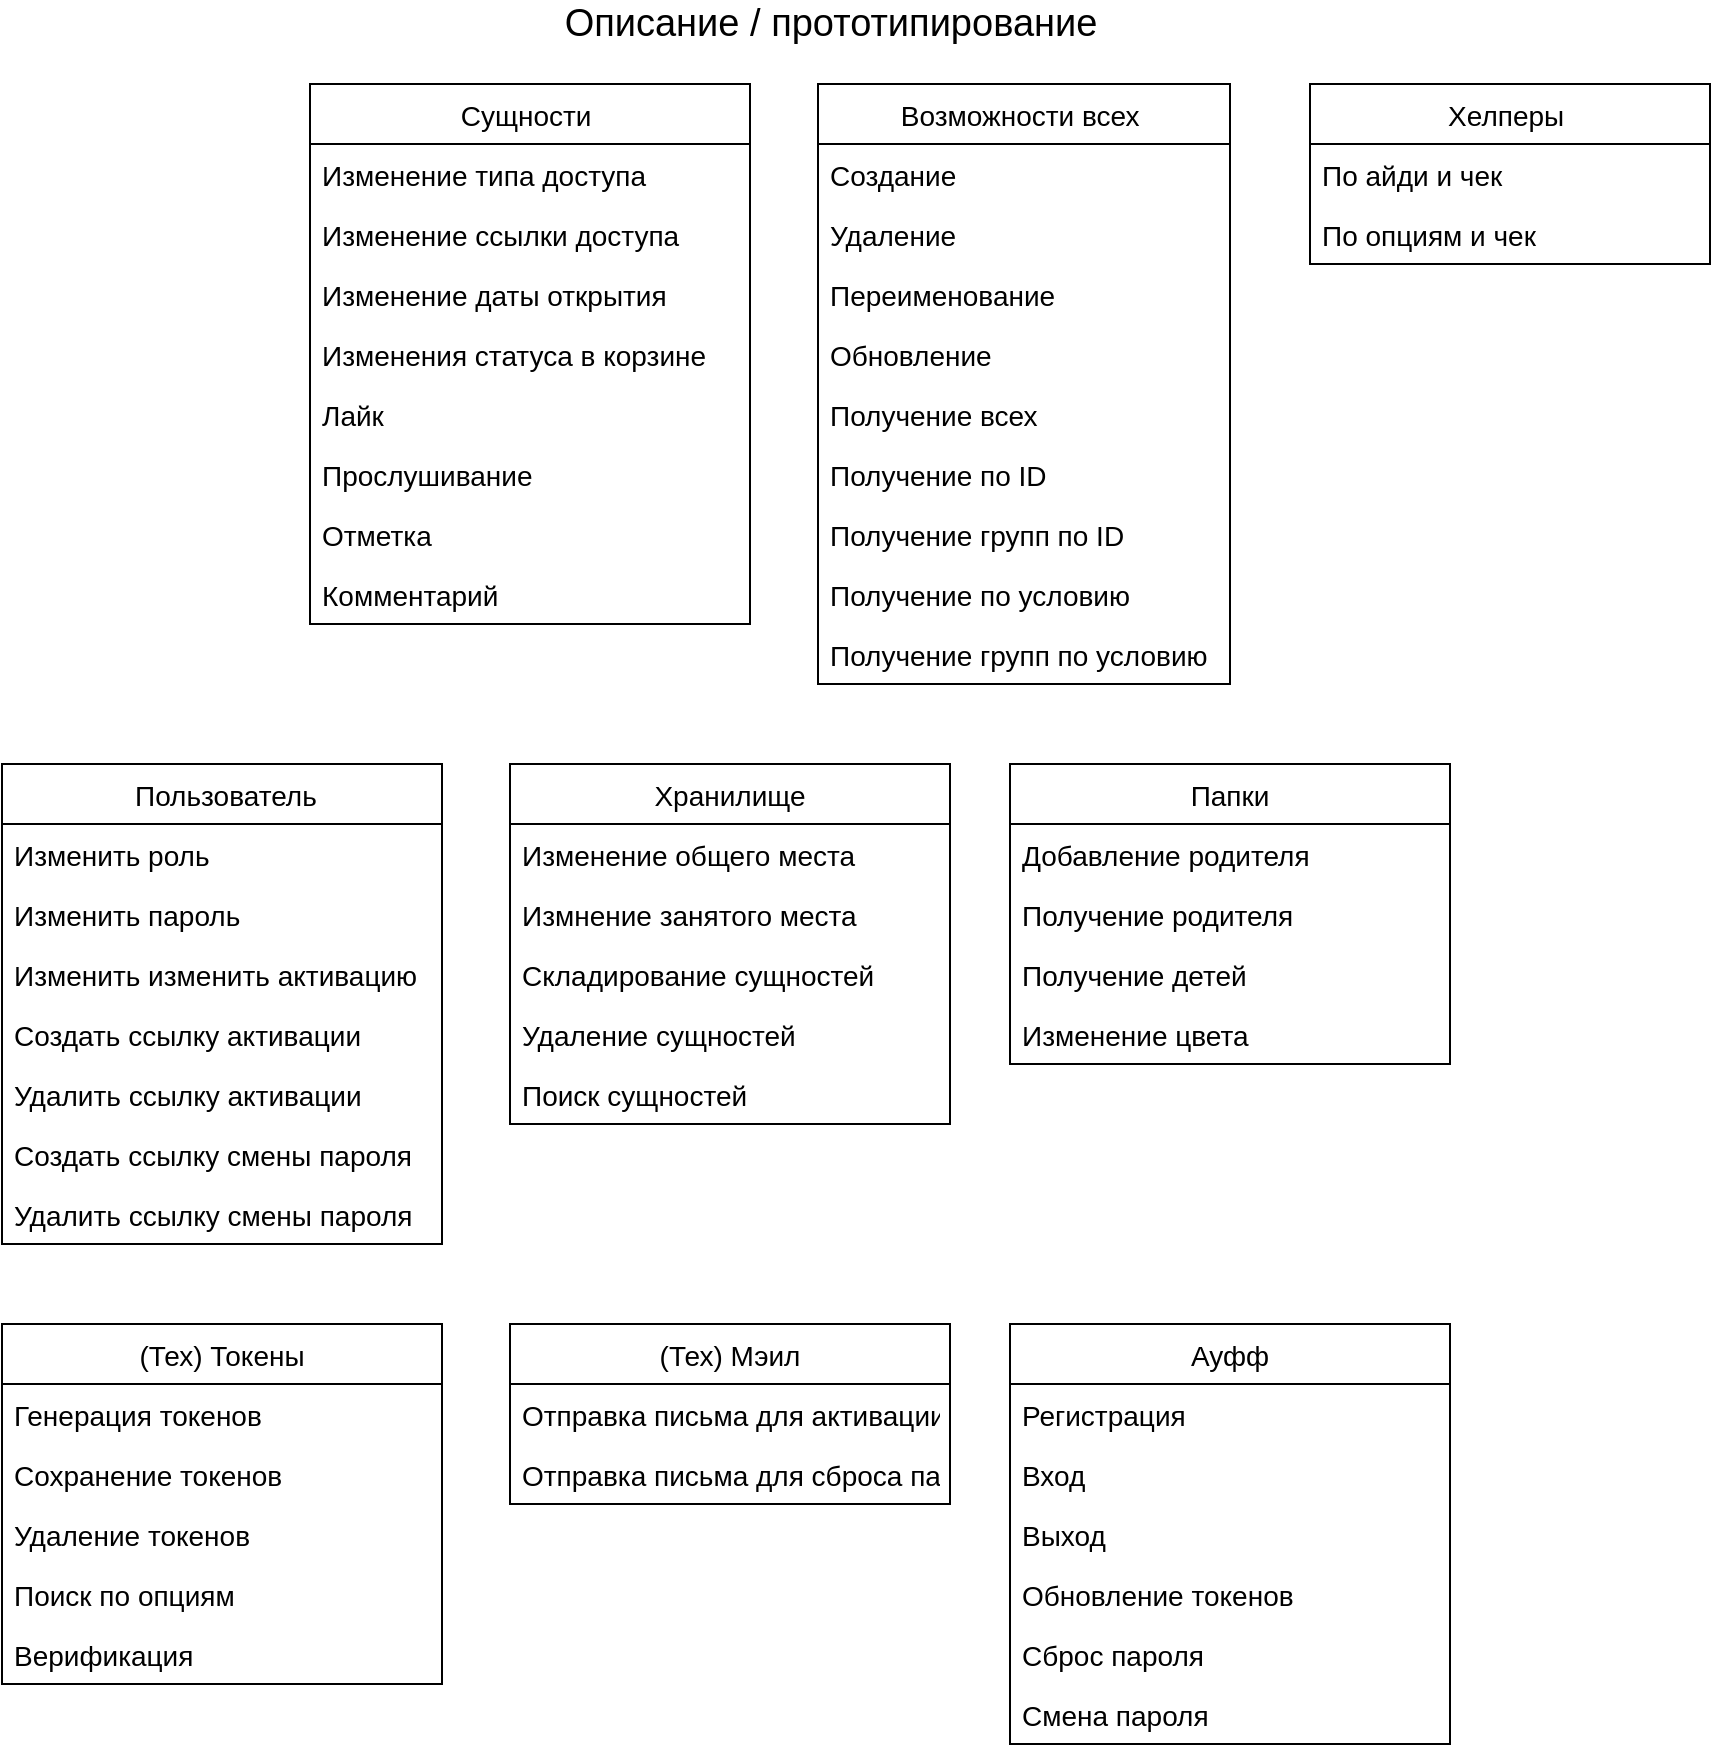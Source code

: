 <mxfile>
    <diagram id="QstOeuKcosQrX5n12OCk" name="Описание сущностей">
        <mxGraphModel dx="2615" dy="1713" grid="1" gridSize="10" guides="1" tooltips="1" connect="1" arrows="1" fold="1" page="1" pageScale="1" pageWidth="827" pageHeight="1169" math="0" shadow="0">
            <root>
                <mxCell id="0"/>
                <mxCell id="1" parent="0"/>
                <mxCell id="5" value="Возможности всех " style="swimlane;fontStyle=0;childLayout=stackLayout;horizontal=1;startSize=30;horizontalStack=0;resizeParent=1;resizeParentMax=0;resizeLast=0;collapsible=1;marginBottom=0;fontSize=14;" parent="1" vertex="1">
                    <mxGeometry x="-1246" y="-1080" width="206" height="300" as="geometry"/>
                </mxCell>
                <mxCell id="6" value="Создание" style="text;strokeColor=none;fillColor=none;align=left;verticalAlign=middle;spacingLeft=4;spacingRight=4;overflow=hidden;points=[[0,0.5],[1,0.5]];portConstraint=eastwest;rotatable=0;fontSize=14;" parent="5" vertex="1">
                    <mxGeometry y="30" width="206" height="30" as="geometry"/>
                </mxCell>
                <mxCell id="7" value="Удаление" style="text;strokeColor=none;fillColor=none;align=left;verticalAlign=middle;spacingLeft=4;spacingRight=4;overflow=hidden;points=[[0,0.5],[1,0.5]];portConstraint=eastwest;rotatable=0;fontSize=14;" parent="5" vertex="1">
                    <mxGeometry y="60" width="206" height="30" as="geometry"/>
                </mxCell>
                <mxCell id="23" value="Переименование" style="text;strokeColor=none;fillColor=none;align=left;verticalAlign=middle;spacingLeft=4;spacingRight=4;overflow=hidden;points=[[0,0.5],[1,0.5]];portConstraint=eastwest;rotatable=0;fontSize=14;" parent="5" vertex="1">
                    <mxGeometry y="90" width="206" height="30" as="geometry"/>
                </mxCell>
                <mxCell id="8" value="Обновление" style="text;strokeColor=none;fillColor=none;align=left;verticalAlign=middle;spacingLeft=4;spacingRight=4;overflow=hidden;points=[[0,0.5],[1,0.5]];portConstraint=eastwest;rotatable=0;fontSize=14;" parent="5" vertex="1">
                    <mxGeometry y="120" width="206" height="30" as="geometry"/>
                </mxCell>
                <mxCell id="9" value="Получение всех" style="text;strokeColor=none;fillColor=none;align=left;verticalAlign=middle;spacingLeft=4;spacingRight=4;overflow=hidden;points=[[0,0.5],[1,0.5]];portConstraint=eastwest;rotatable=0;fontSize=14;" parent="5" vertex="1">
                    <mxGeometry y="150" width="206" height="30" as="geometry"/>
                </mxCell>
                <mxCell id="10" value="Получение по ID" style="text;strokeColor=none;fillColor=none;align=left;verticalAlign=middle;spacingLeft=4;spacingRight=4;overflow=hidden;points=[[0,0.5],[1,0.5]];portConstraint=eastwest;rotatable=0;fontSize=14;" parent="5" vertex="1">
                    <mxGeometry y="180" width="206" height="30" as="geometry"/>
                </mxCell>
                <mxCell id="11" value="Получение групп по ID" style="text;strokeColor=none;fillColor=none;align=left;verticalAlign=middle;spacingLeft=4;spacingRight=4;overflow=hidden;points=[[0,0.5],[1,0.5]];portConstraint=eastwest;rotatable=0;fontSize=14;" parent="5" vertex="1">
                    <mxGeometry y="210" width="206" height="30" as="geometry"/>
                </mxCell>
                <mxCell id="12" value="Получение по условию" style="text;strokeColor=none;fillColor=none;align=left;verticalAlign=middle;spacingLeft=4;spacingRight=4;overflow=hidden;points=[[0,0.5],[1,0.5]];portConstraint=eastwest;rotatable=0;fontSize=14;" parent="5" vertex="1">
                    <mxGeometry y="240" width="206" height="30" as="geometry"/>
                </mxCell>
                <mxCell id="13" value="Получение групп по условию" style="text;strokeColor=none;fillColor=none;align=left;verticalAlign=middle;spacingLeft=4;spacingRight=4;overflow=hidden;points=[[0,0.5],[1,0.5]];portConstraint=eastwest;rotatable=0;fontSize=14;" parent="5" vertex="1">
                    <mxGeometry y="270" width="206" height="30" as="geometry"/>
                </mxCell>
                <mxCell id="14" value="Сущности " style="swimlane;fontStyle=0;childLayout=stackLayout;horizontal=1;startSize=30;horizontalStack=0;resizeParent=1;resizeParentMax=0;resizeLast=0;collapsible=1;marginBottom=0;fontSize=14;" parent="1" vertex="1">
                    <mxGeometry x="-1500" y="-1080" width="220" height="270" as="geometry"/>
                </mxCell>
                <mxCell id="15" value="Изменение типа доступа" style="text;strokeColor=none;fillColor=none;align=left;verticalAlign=middle;spacingLeft=4;spacingRight=4;overflow=hidden;points=[[0,0.5],[1,0.5]];portConstraint=eastwest;rotatable=0;fontSize=14;" parent="14" vertex="1">
                    <mxGeometry y="30" width="220" height="30" as="geometry"/>
                </mxCell>
                <mxCell id="16" value="Изменение ссылки доступа" style="text;strokeColor=none;fillColor=none;align=left;verticalAlign=middle;spacingLeft=4;spacingRight=4;overflow=hidden;points=[[0,0.5],[1,0.5]];portConstraint=eastwest;rotatable=0;fontSize=14;" parent="14" vertex="1">
                    <mxGeometry y="60" width="220" height="30" as="geometry"/>
                </mxCell>
                <mxCell id="18" value="Изменение даты открытия" style="text;strokeColor=none;fillColor=none;align=left;verticalAlign=middle;spacingLeft=4;spacingRight=4;overflow=hidden;points=[[0,0.5],[1,0.5]];portConstraint=eastwest;rotatable=0;fontSize=14;" parent="14" vertex="1">
                    <mxGeometry y="90" width="220" height="30" as="geometry"/>
                </mxCell>
                <mxCell id="19" value="Изменения статуса в корзине" style="text;strokeColor=none;fillColor=none;align=left;verticalAlign=middle;spacingLeft=4;spacingRight=4;overflow=hidden;points=[[0,0.5],[1,0.5]];portConstraint=eastwest;rotatable=0;fontSize=14;" parent="14" vertex="1">
                    <mxGeometry y="120" width="220" height="30" as="geometry"/>
                </mxCell>
                <mxCell id="20" value="Лайк" style="text;strokeColor=none;fillColor=none;align=left;verticalAlign=middle;spacingLeft=4;spacingRight=4;overflow=hidden;points=[[0,0.5],[1,0.5]];portConstraint=eastwest;rotatable=0;fontSize=14;" parent="14" vertex="1">
                    <mxGeometry y="150" width="220" height="30" as="geometry"/>
                </mxCell>
                <mxCell id="24" value="Прослушивание" style="text;strokeColor=none;fillColor=none;align=left;verticalAlign=middle;spacingLeft=4;spacingRight=4;overflow=hidden;points=[[0,0.5],[1,0.5]];portConstraint=eastwest;rotatable=0;fontSize=14;" parent="14" vertex="1">
                    <mxGeometry y="180" width="220" height="30" as="geometry"/>
                </mxCell>
                <mxCell id="39" value="Отметка" style="text;strokeColor=none;fillColor=none;align=left;verticalAlign=middle;spacingLeft=4;spacingRight=4;overflow=hidden;points=[[0,0.5],[1,0.5]];portConstraint=eastwest;rotatable=0;fontSize=14;" parent="14" vertex="1">
                    <mxGeometry y="210" width="220" height="30" as="geometry"/>
                </mxCell>
                <mxCell id="40" value="Комментарий" style="text;strokeColor=none;fillColor=none;align=left;verticalAlign=middle;spacingLeft=4;spacingRight=4;overflow=hidden;points=[[0,0.5],[1,0.5]];portConstraint=eastwest;rotatable=0;fontSize=14;" parent="14" vertex="1">
                    <mxGeometry y="240" width="220" height="30" as="geometry"/>
                </mxCell>
                <mxCell id="25" value="Папки" style="swimlane;fontStyle=0;childLayout=stackLayout;horizontal=1;startSize=30;horizontalStack=0;resizeParent=1;resizeParentMax=0;resizeLast=0;collapsible=1;marginBottom=0;fontSize=14;" parent="1" vertex="1">
                    <mxGeometry x="-1150" y="-740" width="220" height="150" as="geometry"/>
                </mxCell>
                <mxCell id="30" value="Добавление родителя" style="text;strokeColor=none;fillColor=none;align=left;verticalAlign=middle;spacingLeft=4;spacingRight=4;overflow=hidden;points=[[0,0.5],[1,0.5]];portConstraint=eastwest;rotatable=0;fontSize=14;" parent="25" vertex="1">
                    <mxGeometry y="30" width="220" height="30" as="geometry"/>
                </mxCell>
                <mxCell id="31" value="Получение родителя" style="text;strokeColor=none;fillColor=none;align=left;verticalAlign=middle;spacingLeft=4;spacingRight=4;overflow=hidden;points=[[0,0.5],[1,0.5]];portConstraint=eastwest;rotatable=0;fontSize=14;" parent="25" vertex="1">
                    <mxGeometry y="60" width="220" height="30" as="geometry"/>
                </mxCell>
                <mxCell id="32" value="Получение детей" style="text;strokeColor=none;fillColor=none;align=left;verticalAlign=middle;spacingLeft=4;spacingRight=4;overflow=hidden;points=[[0,0.5],[1,0.5]];portConstraint=eastwest;rotatable=0;fontSize=14;" parent="25" vertex="1">
                    <mxGeometry y="90" width="220" height="30" as="geometry"/>
                </mxCell>
                <mxCell id="41" value="Изменение цвета" style="text;strokeColor=none;fillColor=none;align=left;verticalAlign=middle;spacingLeft=4;spacingRight=4;overflow=hidden;points=[[0,0.5],[1,0.5]];portConstraint=eastwest;rotatable=0;fontSize=14;" parent="25" vertex="1">
                    <mxGeometry y="120" width="220" height="30" as="geometry"/>
                </mxCell>
                <mxCell id="33" value="Хранилище" style="swimlane;fontStyle=0;childLayout=stackLayout;horizontal=1;startSize=30;horizontalStack=0;resizeParent=1;resizeParentMax=0;resizeLast=0;collapsible=1;marginBottom=0;fontSize=14;" parent="1" vertex="1">
                    <mxGeometry x="-1400" y="-740" width="220" height="180" as="geometry"/>
                </mxCell>
                <mxCell id="34" value="Изменение общего места" style="text;strokeColor=none;fillColor=none;align=left;verticalAlign=middle;spacingLeft=4;spacingRight=4;overflow=hidden;points=[[0,0.5],[1,0.5]];portConstraint=eastwest;rotatable=0;fontSize=14;" parent="33" vertex="1">
                    <mxGeometry y="30" width="220" height="30" as="geometry"/>
                </mxCell>
                <mxCell id="35" value="Измнение занятого места" style="text;strokeColor=none;fillColor=none;align=left;verticalAlign=middle;spacingLeft=4;spacingRight=4;overflow=hidden;points=[[0,0.5],[1,0.5]];portConstraint=eastwest;rotatable=0;fontSize=14;" parent="33" vertex="1">
                    <mxGeometry y="60" width="220" height="30" as="geometry"/>
                </mxCell>
                <mxCell id="36" value="Складирование сущностей" style="text;strokeColor=none;fillColor=none;align=left;verticalAlign=middle;spacingLeft=4;spacingRight=4;overflow=hidden;points=[[0,0.5],[1,0.5]];portConstraint=eastwest;rotatable=0;fontSize=14;" parent="33" vertex="1">
                    <mxGeometry y="90" width="220" height="30" as="geometry"/>
                </mxCell>
                <mxCell id="37" value="Удаление сущностей" style="text;strokeColor=none;fillColor=none;align=left;verticalAlign=middle;spacingLeft=4;spacingRight=4;overflow=hidden;points=[[0,0.5],[1,0.5]];portConstraint=eastwest;rotatable=0;fontSize=14;" parent="33" vertex="1">
                    <mxGeometry y="120" width="220" height="30" as="geometry"/>
                </mxCell>
                <mxCell id="38" value="Поиск сущностей" style="text;strokeColor=none;fillColor=none;align=left;verticalAlign=middle;spacingLeft=4;spacingRight=4;overflow=hidden;points=[[0,0.5],[1,0.5]];portConstraint=eastwest;rotatable=0;fontSize=14;" parent="33" vertex="1">
                    <mxGeometry y="150" width="220" height="30" as="geometry"/>
                </mxCell>
                <mxCell id="42" value=" Пользователь" style="swimlane;fontStyle=0;childLayout=stackLayout;horizontal=1;startSize=30;horizontalStack=0;resizeParent=1;resizeParentMax=0;resizeLast=0;collapsible=1;marginBottom=0;fontSize=14;" parent="1" vertex="1">
                    <mxGeometry x="-1654" y="-740" width="220" height="240" as="geometry"/>
                </mxCell>
                <mxCell id="47" value="Изменить роль" style="text;strokeColor=none;fillColor=none;align=left;verticalAlign=middle;spacingLeft=4;spacingRight=4;overflow=hidden;points=[[0,0.5],[1,0.5]];portConstraint=eastwest;rotatable=0;fontSize=14;" parent="42" vertex="1">
                    <mxGeometry y="30" width="220" height="30" as="geometry"/>
                </mxCell>
                <mxCell id="48" value="Изменить пароль" style="text;strokeColor=none;fillColor=none;align=left;verticalAlign=middle;spacingLeft=4;spacingRight=4;overflow=hidden;points=[[0,0.5],[1,0.5]];portConstraint=eastwest;rotatable=0;fontSize=14;" parent="42" vertex="1">
                    <mxGeometry y="60" width="220" height="30" as="geometry"/>
                </mxCell>
                <mxCell id="49" value="Изменить изменить активацию" style="text;strokeColor=none;fillColor=none;align=left;verticalAlign=middle;spacingLeft=4;spacingRight=4;overflow=hidden;points=[[0,0.5],[1,0.5]];portConstraint=eastwest;rotatable=0;fontSize=14;" parent="42" vertex="1">
                    <mxGeometry y="90" width="220" height="30" as="geometry"/>
                </mxCell>
                <mxCell id="50" value="Создать ссылку активации" style="text;strokeColor=none;fillColor=none;align=left;verticalAlign=middle;spacingLeft=4;spacingRight=4;overflow=hidden;points=[[0,0.5],[1,0.5]];portConstraint=eastwest;rotatable=0;fontSize=14;" parent="42" vertex="1">
                    <mxGeometry y="120" width="220" height="30" as="geometry"/>
                </mxCell>
                <mxCell id="51" value="Удалить ссылку активации" style="text;strokeColor=none;fillColor=none;align=left;verticalAlign=middle;spacingLeft=4;spacingRight=4;overflow=hidden;points=[[0,0.5],[1,0.5]];portConstraint=eastwest;rotatable=0;fontSize=14;" parent="42" vertex="1">
                    <mxGeometry y="150" width="220" height="30" as="geometry"/>
                </mxCell>
                <mxCell id="52" value="Создать ссылку смены пароля" style="text;strokeColor=none;fillColor=none;align=left;verticalAlign=middle;spacingLeft=4;spacingRight=4;overflow=hidden;points=[[0,0.5],[1,0.5]];portConstraint=eastwest;rotatable=0;fontSize=14;" parent="42" vertex="1">
                    <mxGeometry y="180" width="220" height="30" as="geometry"/>
                </mxCell>
                <mxCell id="53" value="Удалить ссылку смены пароля" style="text;strokeColor=none;fillColor=none;align=left;verticalAlign=middle;spacingLeft=4;spacingRight=4;overflow=hidden;points=[[0,0.5],[1,0.5]];portConstraint=eastwest;rotatable=0;fontSize=14;" parent="42" vertex="1">
                    <mxGeometry y="210" width="220" height="30" as="geometry"/>
                </mxCell>
                <mxCell id="54" value="&lt;font style=&quot;font-size: 19px&quot;&gt;Описание / прототипирование&lt;/font&gt;" style="text;html=1;align=center;verticalAlign=middle;resizable=0;points=[];autosize=1;strokeColor=none;fillColor=none;fontSize=14;" parent="1" vertex="1">
                    <mxGeometry x="-1385" y="-1120" width="290" height="20" as="geometry"/>
                </mxCell>
                <mxCell id="55" value="(Тех) Токены" style="swimlane;fontStyle=0;childLayout=stackLayout;horizontal=1;startSize=30;horizontalStack=0;resizeParent=1;resizeParentMax=0;resizeLast=0;collapsible=1;marginBottom=0;fontSize=14;" parent="1" vertex="1">
                    <mxGeometry x="-1654" y="-460" width="220" height="180" as="geometry"/>
                </mxCell>
                <mxCell id="56" value="Генерация токенов" style="text;strokeColor=none;fillColor=none;align=left;verticalAlign=middle;spacingLeft=4;spacingRight=4;overflow=hidden;points=[[0,0.5],[1,0.5]];portConstraint=eastwest;rotatable=0;fontSize=14;" parent="55" vertex="1">
                    <mxGeometry y="30" width="220" height="30" as="geometry"/>
                </mxCell>
                <mxCell id="57" value="Сохранение токенов" style="text;strokeColor=none;fillColor=none;align=left;verticalAlign=middle;spacingLeft=4;spacingRight=4;overflow=hidden;points=[[0,0.5],[1,0.5]];portConstraint=eastwest;rotatable=0;fontSize=14;" parent="55" vertex="1">
                    <mxGeometry y="60" width="220" height="30" as="geometry"/>
                </mxCell>
                <mxCell id="58" value="Удаление токенов" style="text;strokeColor=none;fillColor=none;align=left;verticalAlign=middle;spacingLeft=4;spacingRight=4;overflow=hidden;points=[[0,0.5],[1,0.5]];portConstraint=eastwest;rotatable=0;fontSize=14;" parent="55" vertex="1">
                    <mxGeometry y="90" width="220" height="30" as="geometry"/>
                </mxCell>
                <mxCell id="59" value="Поиск по опциям" style="text;strokeColor=none;fillColor=none;align=left;verticalAlign=middle;spacingLeft=4;spacingRight=4;overflow=hidden;points=[[0,0.5],[1,0.5]];portConstraint=eastwest;rotatable=0;fontSize=14;" parent="55" vertex="1">
                    <mxGeometry y="120" width="220" height="30" as="geometry"/>
                </mxCell>
                <mxCell id="60" value="Верификация" style="text;strokeColor=none;fillColor=none;align=left;verticalAlign=middle;spacingLeft=4;spacingRight=4;overflow=hidden;points=[[0,0.5],[1,0.5]];portConstraint=eastwest;rotatable=0;fontSize=14;" parent="55" vertex="1">
                    <mxGeometry y="150" width="220" height="30" as="geometry"/>
                </mxCell>
                <mxCell id="63" value="(Тех) Мэил" style="swimlane;fontStyle=0;childLayout=stackLayout;horizontal=1;startSize=30;horizontalStack=0;resizeParent=1;resizeParentMax=0;resizeLast=0;collapsible=1;marginBottom=0;fontSize=14;" parent="1" vertex="1">
                    <mxGeometry x="-1400" y="-460" width="220" height="90" as="geometry"/>
                </mxCell>
                <mxCell id="69" value="Отправка письма для активации" style="text;strokeColor=none;fillColor=none;align=left;verticalAlign=middle;spacingLeft=4;spacingRight=4;overflow=hidden;points=[[0,0.5],[1,0.5]];portConstraint=eastwest;rotatable=0;fontSize=14;" parent="63" vertex="1">
                    <mxGeometry y="30" width="220" height="30" as="geometry"/>
                </mxCell>
                <mxCell id="70" value="Отправка письма для сброса пароля" style="text;strokeColor=none;fillColor=none;align=left;verticalAlign=middle;spacingLeft=4;spacingRight=4;overflow=hidden;points=[[0,0.5],[1,0.5]];portConstraint=eastwest;rotatable=0;fontSize=14;" parent="63" vertex="1">
                    <mxGeometry y="60" width="220" height="30" as="geometry"/>
                </mxCell>
                <mxCell id="m5dhyTMcrNfkcHIjefTn-70" value="Ауфф" style="swimlane;fontStyle=0;childLayout=stackLayout;horizontal=1;startSize=30;horizontalStack=0;resizeParent=1;resizeParentMax=0;resizeLast=0;collapsible=1;marginBottom=0;fontSize=14;" parent="1" vertex="1">
                    <mxGeometry x="-1150" y="-460" width="220" height="210" as="geometry"/>
                </mxCell>
                <mxCell id="m5dhyTMcrNfkcHIjefTn-71" value="Регистрация" style="text;strokeColor=none;fillColor=none;align=left;verticalAlign=middle;spacingLeft=4;spacingRight=4;overflow=hidden;points=[[0,0.5],[1,0.5]];portConstraint=eastwest;rotatable=0;fontSize=14;" parent="m5dhyTMcrNfkcHIjefTn-70" vertex="1">
                    <mxGeometry y="30" width="220" height="30" as="geometry"/>
                </mxCell>
                <mxCell id="m5dhyTMcrNfkcHIjefTn-72" value="Вход" style="text;strokeColor=none;fillColor=none;align=left;verticalAlign=middle;spacingLeft=4;spacingRight=4;overflow=hidden;points=[[0,0.5],[1,0.5]];portConstraint=eastwest;rotatable=0;fontSize=14;" parent="m5dhyTMcrNfkcHIjefTn-70" vertex="1">
                    <mxGeometry y="60" width="220" height="30" as="geometry"/>
                </mxCell>
                <mxCell id="m5dhyTMcrNfkcHIjefTn-73" value="Выход" style="text;strokeColor=none;fillColor=none;align=left;verticalAlign=middle;spacingLeft=4;spacingRight=4;overflow=hidden;points=[[0,0.5],[1,0.5]];portConstraint=eastwest;rotatable=0;fontSize=14;" parent="m5dhyTMcrNfkcHIjefTn-70" vertex="1">
                    <mxGeometry y="90" width="220" height="30" as="geometry"/>
                </mxCell>
                <mxCell id="m5dhyTMcrNfkcHIjefTn-75" value="Обновление токенов" style="text;strokeColor=none;fillColor=none;align=left;verticalAlign=middle;spacingLeft=4;spacingRight=4;overflow=hidden;points=[[0,0.5],[1,0.5]];portConstraint=eastwest;rotatable=0;fontSize=14;" parent="m5dhyTMcrNfkcHIjefTn-70" vertex="1">
                    <mxGeometry y="120" width="220" height="30" as="geometry"/>
                </mxCell>
                <mxCell id="71" value="Сброс пароля" style="text;strokeColor=none;fillColor=none;align=left;verticalAlign=middle;spacingLeft=4;spacingRight=4;overflow=hidden;points=[[0,0.5],[1,0.5]];portConstraint=eastwest;rotatable=0;fontSize=14;" parent="m5dhyTMcrNfkcHIjefTn-70" vertex="1">
                    <mxGeometry y="150" width="220" height="30" as="geometry"/>
                </mxCell>
                <mxCell id="m5dhyTMcrNfkcHIjefTn-74" value="Смена пароля" style="text;strokeColor=none;fillColor=none;align=left;verticalAlign=middle;spacingLeft=4;spacingRight=4;overflow=hidden;points=[[0,0.5],[1,0.5]];portConstraint=eastwest;rotatable=0;fontSize=14;" parent="m5dhyTMcrNfkcHIjefTn-70" vertex="1">
                    <mxGeometry y="180" width="220" height="30" as="geometry"/>
                </mxCell>
                <mxCell id="72" value="Хелперы " style="swimlane;fontStyle=0;childLayout=stackLayout;horizontal=1;startSize=30;horizontalStack=0;resizeParent=1;resizeParentMax=0;resizeLast=0;collapsible=1;marginBottom=0;fontSize=14;" parent="1" vertex="1">
                    <mxGeometry x="-1000" y="-1080" width="200" height="90" as="geometry"/>
                </mxCell>
                <mxCell id="76" value="По айди и чек" style="text;strokeColor=none;fillColor=none;align=left;verticalAlign=middle;spacingLeft=4;spacingRight=4;overflow=hidden;points=[[0,0.5],[1,0.5]];portConstraint=eastwest;rotatable=0;fontSize=14;" parent="72" vertex="1">
                    <mxGeometry y="30" width="200" height="30" as="geometry"/>
                </mxCell>
                <mxCell id="77" value="По опциям и чек" style="text;strokeColor=none;fillColor=none;align=left;verticalAlign=middle;spacingLeft=4;spacingRight=4;overflow=hidden;points=[[0,0.5],[1,0.5]];portConstraint=eastwest;rotatable=0;fontSize=14;" parent="72" vertex="1">
                    <mxGeometry y="60" width="200" height="30" as="geometry"/>
                </mxCell>
            </root>
        </mxGraphModel>
    </diagram>
    <diagram id="kmRpLjEmesRpYeFqjM-m" name="База данных">
        <mxGraphModel dx="961" dy="544" grid="1" gridSize="10" guides="1" tooltips="1" connect="1" arrows="1" fold="1" page="1" pageScale="1" pageWidth="827" pageHeight="1169" math="0" shadow="0">
            <root>
                <mxCell id="AtOWPyeC-1iKILgJ75GM-0"/>
                <mxCell id="AtOWPyeC-1iKILgJ75GM-1" parent="AtOWPyeC-1iKILgJ75GM-0"/>
                <mxCell id="N8aKis0ArCI_s3wtNUaf-0" value=" User" style="swimlane;fontStyle=0;childLayout=stackLayout;horizontal=1;startSize=30;horizontalStack=0;resizeParent=1;resizeParentMax=0;resizeLast=0;collapsible=1;marginBottom=0;" parent="AtOWPyeC-1iKILgJ75GM-1" vertex="1">
                    <mxGeometry x="40" y="80" width="240" height="270" as="geometry"/>
                </mxCell>
                <mxCell id="N8aKis0ArCI_s3wtNUaf-1" value="_id: ObjectId" style="text;strokeColor=none;fillColor=none;align=left;verticalAlign=middle;spacingLeft=4;spacingRight=4;overflow=hidden;points=[[0,0.5],[1,0.5]];portConstraint=eastwest;rotatable=0;" parent="N8aKis0ArCI_s3wtNUaf-0" vertex="1">
                    <mxGeometry y="30" width="240" height="30" as="geometry"/>
                </mxCell>
                <mxCell id="N8aKis0ArCI_s3wtNUaf-2" value="name: String" style="text;strokeColor=none;fillColor=none;align=left;verticalAlign=middle;spacingLeft=4;spacingRight=4;overflow=hidden;points=[[0,0.5],[1,0.5]];portConstraint=eastwest;rotatable=0;" parent="N8aKis0ArCI_s3wtNUaf-0" vertex="1">
                    <mxGeometry y="60" width="240" height="30" as="geometry"/>
                </mxCell>
                <mxCell id="N8aKis0ArCI_s3wtNUaf-3" value="role: UserRoles" style="text;strokeColor=none;fillColor=none;align=left;verticalAlign=middle;spacingLeft=4;spacingRight=4;overflow=hidden;points=[[0,0.5],[1,0.5]];portConstraint=eastwest;rotatable=0;" parent="N8aKis0ArCI_s3wtNUaf-0" vertex="1">
                    <mxGeometry y="90" width="240" height="30" as="geometry"/>
                </mxCell>
                <mxCell id="N8aKis0ArCI_s3wtNUaf-12" value="email: String" style="text;strokeColor=none;fillColor=none;align=left;verticalAlign=middle;spacingLeft=4;spacingRight=4;overflow=hidden;points=[[0,0.5],[1,0.5]];portConstraint=eastwest;rotatable=0;" parent="N8aKis0ArCI_s3wtNUaf-0" vertex="1">
                    <mxGeometry y="120" width="240" height="30" as="geometry"/>
                </mxCell>
                <mxCell id="N8aKis0ArCI_s3wtNUaf-13" value="password: String" style="text;strokeColor=none;fillColor=none;align=left;verticalAlign=middle;spacingLeft=4;spacingRight=4;overflow=hidden;points=[[0,0.5],[1,0.5]];portConstraint=eastwest;rotatable=0;" parent="N8aKis0ArCI_s3wtNUaf-0" vertex="1">
                    <mxGeometry y="150" width="240" height="30" as="geometry"/>
                </mxCell>
                <mxCell id="N8aKis0ArCI_s3wtNUaf-14" value="isActivated: Boolean" style="text;strokeColor=none;fillColor=none;align=left;verticalAlign=middle;spacingLeft=4;spacingRight=4;overflow=hidden;points=[[0,0.5],[1,0.5]];portConstraint=eastwest;rotatable=0;" parent="N8aKis0ArCI_s3wtNUaf-0" vertex="1">
                    <mxGeometry y="180" width="240" height="30" as="geometry"/>
                </mxCell>
                <mxCell id="N8aKis0ArCI_s3wtNUaf-15" value="activationLink: String | Undefined" style="text;strokeColor=none;fillColor=none;align=left;verticalAlign=middle;spacingLeft=4;spacingRight=4;overflow=hidden;points=[[0,0.5],[1,0.5]];portConstraint=eastwest;rotatable=0;" parent="N8aKis0ArCI_s3wtNUaf-0" vertex="1">
                    <mxGeometry y="210" width="240" height="30" as="geometry"/>
                </mxCell>
                <mxCell id="N8aKis0ArCI_s3wtNUaf-16" value="resetPasswordLink: String | Undefined" style="text;strokeColor=none;fillColor=none;align=left;verticalAlign=middle;spacingLeft=4;spacingRight=4;overflow=hidden;points=[[0,0.5],[1,0.5]];portConstraint=eastwest;rotatable=0;" parent="N8aKis0ArCI_s3wtNUaf-0" vertex="1">
                    <mxGeometry y="240" width="240" height="30" as="geometry"/>
                </mxCell>
                <mxCell id="N8aKis0ArCI_s3wtNUaf-4" value="Folder" style="swimlane;fontStyle=0;childLayout=stackLayout;horizontal=1;startSize=30;horizontalStack=0;resizeParent=1;resizeParentMax=0;resizeLast=0;collapsible=1;marginBottom=0;" parent="AtOWPyeC-1iKILgJ75GM-1" vertex="1">
                    <mxGeometry x="320" y="80" width="240" height="330" as="geometry"/>
                </mxCell>
                <mxCell id="N8aKis0ArCI_s3wtNUaf-5" value="_id: ObjectId" style="text;strokeColor=none;fillColor=none;align=left;verticalAlign=middle;spacingLeft=4;spacingRight=4;overflow=hidden;points=[[0,0.5],[1,0.5]];portConstraint=eastwest;rotatable=0;" parent="N8aKis0ArCI_s3wtNUaf-4" vertex="1">
                    <mxGeometry y="30" width="240" height="30" as="geometry"/>
                </mxCell>
                <mxCell id="N8aKis0ArCI_s3wtNUaf-6" value="name: String" style="text;strokeColor=none;fillColor=none;align=left;verticalAlign=middle;spacingLeft=4;spacingRight=4;overflow=hidden;points=[[0,0.5],[1,0.5]];portConstraint=eastwest;rotatable=0;" parent="N8aKis0ArCI_s3wtNUaf-4" vertex="1">
                    <mxGeometry y="60" width="240" height="30" as="geometry"/>
                </mxCell>
                <mxCell id="N8aKis0ArCI_s3wtNUaf-25" value="user: ObjectId (User)" style="text;strokeColor=none;fillColor=none;align=left;verticalAlign=middle;spacingLeft=4;spacingRight=4;overflow=hidden;points=[[0,0.5],[1,0.5]];portConstraint=eastwest;rotatable=0;" parent="N8aKis0ArCI_s3wtNUaf-4" vertex="1">
                    <mxGeometry y="90" width="240" height="30" as="geometry"/>
                </mxCell>
                <mxCell id="N8aKis0ArCI_s3wtNUaf-7" value="type: ItemTypes" style="text;strokeColor=none;fillColor=none;align=left;verticalAlign=middle;spacingLeft=4;spacingRight=4;overflow=hidden;points=[[0,0.5],[1,0.5]];portConstraint=eastwest;rotatable=0;" parent="N8aKis0ArCI_s3wtNUaf-4" vertex="1">
                    <mxGeometry y="120" width="240" height="30" as="geometry"/>
                </mxCell>
                <mxCell id="N8aKis0ArCI_s3wtNUaf-19" value="parent: ObjectId (Folder)" style="text;strokeColor=none;fillColor=none;align=left;verticalAlign=middle;spacingLeft=4;spacingRight=4;overflow=hidden;points=[[0,0.5],[1,0.5]];portConstraint=eastwest;rotatable=0;" parent="N8aKis0ArCI_s3wtNUaf-4" vertex="1">
                    <mxGeometry y="150" width="240" height="30" as="geometry"/>
                </mxCell>
                <mxCell id="N8aKis0ArCI_s3wtNUaf-22" value="color: FolderColor" style="text;strokeColor=none;fillColor=none;align=left;verticalAlign=middle;spacingLeft=4;spacingRight=4;overflow=hidden;points=[[0,0.5],[1,0.5]];portConstraint=eastwest;rotatable=0;" parent="N8aKis0ArCI_s3wtNUaf-4" vertex="1">
                    <mxGeometry y="180" width="240" height="30" as="geometry"/>
                </mxCell>
                <mxCell id="N8aKis0ArCI_s3wtNUaf-20" value="accessType: AccessTypes" style="text;strokeColor=none;fillColor=none;align=left;verticalAlign=middle;spacingLeft=4;spacingRight=4;overflow=hidden;points=[[0,0.5],[1,0.5]];portConstraint=eastwest;rotatable=0;" parent="N8aKis0ArCI_s3wtNUaf-4" vertex="1">
                    <mxGeometry y="210" width="240" height="30" as="geometry"/>
                </mxCell>
                <mxCell id="N8aKis0ArCI_s3wtNUaf-21" value="accessLink: String | Undefined" style="text;strokeColor=none;fillColor=none;align=left;verticalAlign=middle;spacingLeft=4;spacingRight=4;overflow=hidden;points=[[0,0.5],[1,0.5]];portConstraint=eastwest;rotatable=0;" parent="N8aKis0ArCI_s3wtNUaf-4" vertex="1">
                    <mxGeometry y="240" width="240" height="30" as="geometry"/>
                </mxCell>
                <mxCell id="N8aKis0ArCI_s3wtNUaf-23" value="openDate: number (Date)" style="text;strokeColor=none;fillColor=none;align=left;verticalAlign=middle;spacingLeft=4;spacingRight=4;overflow=hidden;points=[[0,0.5],[1,0.5]];portConstraint=eastwest;rotatable=0;" parent="N8aKis0ArCI_s3wtNUaf-4" vertex="1">
                    <mxGeometry y="270" width="240" height="30" as="geometry"/>
                </mxCell>
                <mxCell id="N8aKis0ArCI_s3wtNUaf-24" value="creationDate: number (Date)" style="text;strokeColor=none;fillColor=none;align=left;verticalAlign=middle;spacingLeft=4;spacingRight=4;overflow=hidden;points=[[0,0.5],[1,0.5]];portConstraint=eastwest;rotatable=0;" parent="N8aKis0ArCI_s3wtNUaf-4" vertex="1">
                    <mxGeometry y="300" width="240" height="30" as="geometry"/>
                </mxCell>
                <mxCell id="N8aKis0ArCI_s3wtNUaf-8" value="Storage" style="swimlane;fontStyle=0;childLayout=stackLayout;horizontal=1;startSize=30;horizontalStack=0;resizeParent=1;resizeParentMax=0;resizeLast=0;collapsible=1;marginBottom=0;" parent="AtOWPyeC-1iKILgJ75GM-1" vertex="1">
                    <mxGeometry x="600" y="80" width="227" height="210" as="geometry"/>
                </mxCell>
                <mxCell id="N8aKis0ArCI_s3wtNUaf-9" value="_id: ObjectId" style="text;strokeColor=none;fillColor=none;align=left;verticalAlign=middle;spacingLeft=4;spacingRight=4;overflow=hidden;points=[[0,0.5],[1,0.5]];portConstraint=eastwest;rotatable=0;" parent="N8aKis0ArCI_s3wtNUaf-8" vertex="1">
                    <mxGeometry y="30" width="227" height="30" as="geometry"/>
                </mxCell>
                <mxCell id="N8aKis0ArCI_s3wtNUaf-10" value="name: String" style="text;strokeColor=none;fillColor=none;align=left;verticalAlign=middle;spacingLeft=4;spacingRight=4;overflow=hidden;points=[[0,0.5],[1,0.5]];portConstraint=eastwest;rotatable=0;" parent="N8aKis0ArCI_s3wtNUaf-8" vertex="1">
                    <mxGeometry y="60" width="227" height="30" as="geometry"/>
                </mxCell>
                <mxCell id="N8aKis0ArCI_s3wtNUaf-11" value="user: OjbectId (User)" style="text;strokeColor=none;fillColor=none;align=left;verticalAlign=middle;spacingLeft=4;spacingRight=4;overflow=hidden;points=[[0,0.5],[1,0.5]];portConstraint=eastwest;rotatable=0;" parent="N8aKis0ArCI_s3wtNUaf-8" vertex="1">
                    <mxGeometry y="90" width="227" height="30" as="geometry"/>
                </mxCell>
                <mxCell id="N8aKis0ArCI_s3wtNUaf-17" value="diskSpace: number" style="text;strokeColor=none;fillColor=none;align=left;verticalAlign=middle;spacingLeft=4;spacingRight=4;overflow=hidden;points=[[0,0.5],[1,0.5]];portConstraint=eastwest;rotatable=0;" parent="N8aKis0ArCI_s3wtNUaf-8" vertex="1">
                    <mxGeometry y="120" width="227" height="30" as="geometry"/>
                </mxCell>
                <mxCell id="N8aKis0ArCI_s3wtNUaf-18" value="usedSpace: number" style="text;strokeColor=none;fillColor=none;align=left;verticalAlign=middle;spacingLeft=4;spacingRight=4;overflow=hidden;points=[[0,0.5],[1,0.5]];portConstraint=eastwest;rotatable=0;" parent="N8aKis0ArCI_s3wtNUaf-8" vertex="1">
                    <mxGeometry y="150" width="227" height="30" as="geometry"/>
                </mxCell>
                <mxCell id="b17SNmBJJ_AB_bZCxDG9-0" value="folders: ObjectId[] (Folder[])" style="text;strokeColor=none;fillColor=none;align=left;verticalAlign=middle;spacingLeft=4;spacingRight=4;overflow=hidden;points=[[0,0.5],[1,0.5]];portConstraint=eastwest;rotatable=0;" parent="N8aKis0ArCI_s3wtNUaf-8" vertex="1">
                    <mxGeometry y="180" width="227" height="30" as="geometry"/>
                </mxCell>
                <mxCell id="XwS7otc0OgQYgPGoL35c-0" value="Tokens" style="swimlane;fontStyle=0;childLayout=stackLayout;horizontal=1;startSize=30;horizontalStack=0;resizeParent=1;resizeParentMax=0;resizeLast=0;collapsible=1;marginBottom=0;" parent="AtOWPyeC-1iKILgJ75GM-1" vertex="1">
                    <mxGeometry x="40" y="400" width="240" height="150" as="geometry"/>
                </mxCell>
                <mxCell id="XwS7otc0OgQYgPGoL35c-1" value="_id: ObjectId" style="text;strokeColor=none;fillColor=none;align=left;verticalAlign=middle;spacingLeft=4;spacingRight=4;overflow=hidden;points=[[0,0.5],[1,0.5]];portConstraint=eastwest;rotatable=0;" parent="XwS7otc0OgQYgPGoL35c-0" vertex="1">
                    <mxGeometry y="30" width="240" height="30" as="geometry"/>
                </mxCell>
                <mxCell id="XwS7otc0OgQYgPGoL35c-3" value="user: OjbectId (User)" style="text;strokeColor=none;fillColor=none;align=left;verticalAlign=middle;spacingLeft=4;spacingRight=4;overflow=hidden;points=[[0,0.5],[1,0.5]];portConstraint=eastwest;rotatable=0;" parent="XwS7otc0OgQYgPGoL35c-0" vertex="1">
                    <mxGeometry y="60" width="240" height="30" as="geometry"/>
                </mxCell>
                <mxCell id="XwS7otc0OgQYgPGoL35c-4" value="accessToken: String" style="text;strokeColor=none;fillColor=none;align=left;verticalAlign=middle;spacingLeft=4;spacingRight=4;overflow=hidden;points=[[0,0.5],[1,0.5]];portConstraint=eastwest;rotatable=0;" parent="XwS7otc0OgQYgPGoL35c-0" vertex="1">
                    <mxGeometry y="90" width="240" height="30" as="geometry"/>
                </mxCell>
                <mxCell id="XwS7otc0OgQYgPGoL35c-5" value="refreshToken: String" style="text;strokeColor=none;fillColor=none;align=left;verticalAlign=middle;spacingLeft=4;spacingRight=4;overflow=hidden;points=[[0,0.5],[1,0.5]];portConstraint=eastwest;rotatable=0;" parent="XwS7otc0OgQYgPGoL35c-0" vertex="1">
                    <mxGeometry y="120" width="240" height="30" as="geometry"/>
                </mxCell>
            </root>
        </mxGraphModel>
    </diagram>
    <diagram id="eNYzZdLLntBak_q6CY_c" name="Схема">
        <mxGraphModel dx="1788" dy="1713" grid="1" gridSize="10" guides="1" tooltips="1" connect="1" arrows="1" fold="1" page="1" pageScale="1" pageWidth="827" pageHeight="1169" math="0" shadow="0">
            <root>
                <mxCell id="2eQ13ibKChI6Upjx3wWA-0"/>
                <mxCell id="2eQ13ibKChI6Upjx3wWA-1" parent="2eQ13ibKChI6Upjx3wWA-0"/>
                <mxCell id="UfGWwXY9lRoWiuk9GwU1-2" style="edgeStyle=none;html=1;entryX=0.5;entryY=0;entryDx=0;entryDy=0;exitX=0.5;exitY=1;exitDx=0;exitDy=0;" parent="2eQ13ibKChI6Upjx3wWA-1" source="2eQ13ibKChI6Upjx3wWA-2" target="UfGWwXY9lRoWiuk9GwU1-1" edge="1">
                    <mxGeometry relative="1" as="geometry"/>
                </mxCell>
                <mxCell id="UfGWwXY9lRoWiuk9GwU1-3" style="edgeStyle=none;html=1;entryX=0.5;entryY=0;entryDx=0;entryDy=0;exitX=1;exitY=0.5;exitDx=0;exitDy=0;" parent="2eQ13ibKChI6Upjx3wWA-1" source="2eQ13ibKChI6Upjx3wWA-2" target="UfGWwXY9lRoWiuk9GwU1-0" edge="1">
                    <mxGeometry relative="1" as="geometry"/>
                </mxCell>
                <mxCell id="UfGWwXY9lRoWiuk9GwU1-5" style="edgeStyle=none;html=1;entryX=0.5;entryY=0;entryDx=0;entryDy=0;exitX=0.5;exitY=1;exitDx=0;exitDy=0;" parent="2eQ13ibKChI6Upjx3wWA-1" source="2eQ13ibKChI6Upjx3wWA-2" target="UfGWwXY9lRoWiuk9GwU1-4" edge="1">
                    <mxGeometry relative="1" as="geometry"/>
                </mxCell>
                <mxCell id="2eQ13ibKChI6Upjx3wWA-2" value="IDefaultService" style="rounded=0;whiteSpace=wrap;html=1;" parent="2eQ13ibKChI6Upjx3wWA-1" vertex="1">
                    <mxGeometry x="120" y="40" width="120" height="60" as="geometry"/>
                </mxCell>
                <mxCell id="UfGWwXY9lRoWiuk9GwU1-7" style="edgeStyle=none;html=1;entryX=0.5;entryY=0;entryDx=0;entryDy=0;exitX=0.5;exitY=1;exitDx=0;exitDy=0;" parent="2eQ13ibKChI6Upjx3wWA-1" source="UfGWwXY9lRoWiuk9GwU1-0" target="UfGWwXY9lRoWiuk9GwU1-6" edge="1">
                    <mxGeometry relative="1" as="geometry"/>
                </mxCell>
                <mxCell id="UfGWwXY9lRoWiuk9GwU1-0" value="IDefaultObject" style="rounded=0;whiteSpace=wrap;html=1;" parent="2eQ13ibKChI6Upjx3wWA-1" vertex="1">
                    <mxGeometry x="320" y="120" width="120" height="60" as="geometry"/>
                </mxCell>
                <mxCell id="UfGWwXY9lRoWiuk9GwU1-22" style="edgeStyle=none;html=1;exitX=0.5;exitY=1;exitDx=0;exitDy=0;entryX=0.5;entryY=0;entryDx=0;entryDy=0;" parent="2eQ13ibKChI6Upjx3wWA-1" source="UfGWwXY9lRoWiuk9GwU1-1" target="UfGWwXY9lRoWiuk9GwU1-21" edge="1">
                    <mxGeometry relative="1" as="geometry"/>
                </mxCell>
                <mxCell id="UfGWwXY9lRoWiuk9GwU1-1" value="IUserService" style="rounded=0;whiteSpace=wrap;html=1;" parent="2eQ13ibKChI6Upjx3wWA-1" vertex="1">
                    <mxGeometry y="280" width="120" height="60" as="geometry"/>
                </mxCell>
                <mxCell id="UfGWwXY9lRoWiuk9GwU1-20" style="edgeStyle=none;html=1;entryX=0.5;entryY=0;entryDx=0;entryDy=0;exitX=0.5;exitY=1;exitDx=0;exitDy=0;" parent="2eQ13ibKChI6Upjx3wWA-1" source="UfGWwXY9lRoWiuk9GwU1-4" target="UfGWwXY9lRoWiuk9GwU1-19" edge="1">
                    <mxGeometry relative="1" as="geometry"/>
                </mxCell>
                <mxCell id="UfGWwXY9lRoWiuk9GwU1-4" value="IStorageService" style="rounded=0;whiteSpace=wrap;html=1;" parent="2eQ13ibKChI6Upjx3wWA-1" vertex="1">
                    <mxGeometry x="160" y="280" width="120" height="60" as="geometry"/>
                </mxCell>
                <mxCell id="UfGWwXY9lRoWiuk9GwU1-18" style="edgeStyle=none;html=1;entryX=0.5;entryY=0;entryDx=0;entryDy=0;" parent="2eQ13ibKChI6Upjx3wWA-1" source="UfGWwXY9lRoWiuk9GwU1-6" target="UfGWwXY9lRoWiuk9GwU1-17" edge="1">
                    <mxGeometry relative="1" as="geometry"/>
                </mxCell>
                <mxCell id="UfGWwXY9lRoWiuk9GwU1-6" value="IFolderService" style="rounded=0;whiteSpace=wrap;html=1;" parent="2eQ13ibKChI6Upjx3wWA-1" vertex="1">
                    <mxGeometry x="320" y="280" width="120" height="60" as="geometry"/>
                </mxCell>
                <mxCell id="UfGWwXY9lRoWiuk9GwU1-12" style="edgeStyle=none;html=1;entryX=0.5;entryY=0;entryDx=0;entryDy=0;exitX=0.5;exitY=1;exitDx=0;exitDy=0;" parent="2eQ13ibKChI6Upjx3wWA-1" source="UfGWwXY9lRoWiuk9GwU1-9" target="UfGWwXY9lRoWiuk9GwU1-10" edge="1">
                    <mxGeometry relative="1" as="geometry"/>
                </mxCell>
                <mxCell id="UfGWwXY9lRoWiuk9GwU1-13" style="edgeStyle=none;html=1;entryX=0.5;entryY=0;entryDx=0;entryDy=0;exitX=0.5;exitY=1;exitDx=0;exitDy=0;" parent="2eQ13ibKChI6Upjx3wWA-1" source="UfGWwXY9lRoWiuk9GwU1-9" target="UfGWwXY9lRoWiuk9GwU1-11" edge="1">
                    <mxGeometry relative="1" as="geometry"/>
                </mxCell>
                <mxCell id="UfGWwXY9lRoWiuk9GwU1-9" value="IToken" style="rounded=0;whiteSpace=wrap;html=1;" parent="2eQ13ibKChI6Upjx3wWA-1" vertex="1">
                    <mxGeometry x="-240" y="160" width="120" height="60" as="geometry"/>
                </mxCell>
                <mxCell id="UfGWwXY9lRoWiuk9GwU1-15" style="edgeStyle=none;html=1;exitX=0.5;exitY=1;exitDx=0;exitDy=0;entryX=0.5;entryY=0;entryDx=0;entryDy=0;dashed=1;" parent="2eQ13ibKChI6Upjx3wWA-1" source="UfGWwXY9lRoWiuk9GwU1-10" target="UfGWwXY9lRoWiuk9GwU1-14" edge="1">
                    <mxGeometry relative="1" as="geometry"/>
                </mxCell>
                <mxCell id="UfGWwXY9lRoWiuk9GwU1-10" value="AccessTokenService" style="rounded=0;whiteSpace=wrap;html=1;" parent="2eQ13ibKChI6Upjx3wWA-1" vertex="1">
                    <mxGeometry x="-320" y="280" width="120" height="60" as="geometry"/>
                </mxCell>
                <mxCell id="UfGWwXY9lRoWiuk9GwU1-16" style="edgeStyle=none;html=1;exitX=0.5;exitY=1;exitDx=0;exitDy=0;entryX=0.5;entryY=0;entryDx=0;entryDy=0;dashed=1;" parent="2eQ13ibKChI6Upjx3wWA-1" source="UfGWwXY9lRoWiuk9GwU1-11" target="UfGWwXY9lRoWiuk9GwU1-14" edge="1">
                    <mxGeometry relative="1" as="geometry">
                        <mxPoint x="-180" y="400" as="targetPoint"/>
                    </mxGeometry>
                </mxCell>
                <mxCell id="UfGWwXY9lRoWiuk9GwU1-11" value="RefreshTokenService" style="rounded=0;whiteSpace=wrap;html=1;" parent="2eQ13ibKChI6Upjx3wWA-1" vertex="1">
                    <mxGeometry x="-160" y="280" width="120" height="60" as="geometry"/>
                </mxCell>
                <mxCell id="UfGWwXY9lRoWiuk9GwU1-25" style="edgeStyle=none;html=1;exitX=0.5;exitY=1;exitDx=0;exitDy=0;entryX=0.5;entryY=0;entryDx=0;entryDy=0;dashed=1;" parent="2eQ13ibKChI6Upjx3wWA-1" source="UfGWwXY9lRoWiuk9GwU1-14" target="UfGWwXY9lRoWiuk9GwU1-23" edge="1">
                    <mxGeometry relative="1" as="geometry"/>
                </mxCell>
                <mxCell id="UfGWwXY9lRoWiuk9GwU1-14" value="TokensService" style="rounded=0;whiteSpace=wrap;html=1;" parent="2eQ13ibKChI6Upjx3wWA-1" vertex="1">
                    <mxGeometry x="-240" y="400" width="120" height="60" as="geometry"/>
                </mxCell>
                <mxCell id="UfGWwXY9lRoWiuk9GwU1-30" style="edgeStyle=none;html=1;exitX=0.5;exitY=1;exitDx=0;exitDy=0;entryX=0.5;entryY=0;entryDx=0;entryDy=0;dashed=1;" parent="2eQ13ibKChI6Upjx3wWA-1" source="UfGWwXY9lRoWiuk9GwU1-17" target="UfGWwXY9lRoWiuk9GwU1-19" edge="1">
                    <mxGeometry relative="1" as="geometry"/>
                </mxCell>
                <mxCell id="UfGWwXY9lRoWiuk9GwU1-17" value="FolderService" style="rounded=0;whiteSpace=wrap;html=1;" parent="2eQ13ibKChI6Upjx3wWA-1" vertex="1">
                    <mxGeometry x="320" y="400" width="120" height="60" as="geometry"/>
                </mxCell>
                <mxCell id="RsIMsG1o-LvDJTZ9H09S-0" style="edgeStyle=none;html=1;exitX=0.5;exitY=1;exitDx=0;exitDy=0;entryX=0.5;entryY=0;entryDx=0;entryDy=0;dashed=1;" parent="2eQ13ibKChI6Upjx3wWA-1" source="UfGWwXY9lRoWiuk9GwU1-19" target="UfGWwXY9lRoWiuk9GwU1-23" edge="1">
                    <mxGeometry relative="1" as="geometry"/>
                </mxCell>
                <mxCell id="UfGWwXY9lRoWiuk9GwU1-19" value="StorageService" style="rounded=0;whiteSpace=wrap;html=1;" parent="2eQ13ibKChI6Upjx3wWA-1" vertex="1">
                    <mxGeometry x="160" y="520" width="120" height="60" as="geometry"/>
                </mxCell>
                <mxCell id="UfGWwXY9lRoWiuk9GwU1-26" style="edgeStyle=none;html=1;exitX=0.5;exitY=1;exitDx=0;exitDy=0;entryX=0.5;entryY=0;entryDx=0;entryDy=0;dashed=1;" parent="2eQ13ibKChI6Upjx3wWA-1" source="UfGWwXY9lRoWiuk9GwU1-21" target="UfGWwXY9lRoWiuk9GwU1-23" edge="1">
                    <mxGeometry relative="1" as="geometry"/>
                </mxCell>
                <mxCell id="UfGWwXY9lRoWiuk9GwU1-21" value="UserService" style="rounded=0;whiteSpace=wrap;html=1;" parent="2eQ13ibKChI6Upjx3wWA-1" vertex="1">
                    <mxGeometry y="400" width="120" height="60" as="geometry"/>
                </mxCell>
                <mxCell id="UfGWwXY9lRoWiuk9GwU1-23" value="AuthService" style="rounded=0;whiteSpace=wrap;html=1;" parent="2eQ13ibKChI6Upjx3wWA-1" vertex="1">
                    <mxGeometry x="-240" y="630" width="120" height="60" as="geometry"/>
                </mxCell>
                <mxCell id="UfGWwXY9lRoWiuk9GwU1-29" style="edgeStyle=none;html=1;exitX=0.5;exitY=1;exitDx=0;exitDy=0;entryX=0.5;entryY=0;entryDx=0;entryDy=0;dashed=1;" parent="2eQ13ibKChI6Upjx3wWA-1" source="UfGWwXY9lRoWiuk9GwU1-28" target="UfGWwXY9lRoWiuk9GwU1-23" edge="1">
                    <mxGeometry relative="1" as="geometry"/>
                </mxCell>
                <mxCell id="UfGWwXY9lRoWiuk9GwU1-28" value="MailService" style="rounded=0;whiteSpace=wrap;html=1;" parent="2eQ13ibKChI6Upjx3wWA-1" vertex="1">
                    <mxGeometry x="-480" y="400" width="120" height="60" as="geometry"/>
                </mxCell>
                <mxCell id="R9FBJS_fd9IFlNJ9po54-1" style="edgeStyle=none;html=1;entryX=0.5;entryY=0;entryDx=0;entryDy=0;exitX=0.5;exitY=1;exitDx=0;exitDy=0;" parent="2eQ13ibKChI6Upjx3wWA-1" source="R9FBJS_fd9IFlNJ9po54-0" target="2eQ13ibKChI6Upjx3wWA-2" edge="1">
                    <mxGeometry relative="1" as="geometry"/>
                </mxCell>
                <mxCell id="R9FBJS_fd9IFlNJ9po54-0" value="IDefaultHelpers" style="rounded=0;whiteSpace=wrap;html=1;" parent="2eQ13ibKChI6Upjx3wWA-1" vertex="1">
                    <mxGeometry x="120" y="-80" width="120" height="60" as="geometry"/>
                </mxCell>
            </root>
        </mxGraphModel>
    </diagram>
</mxfile>